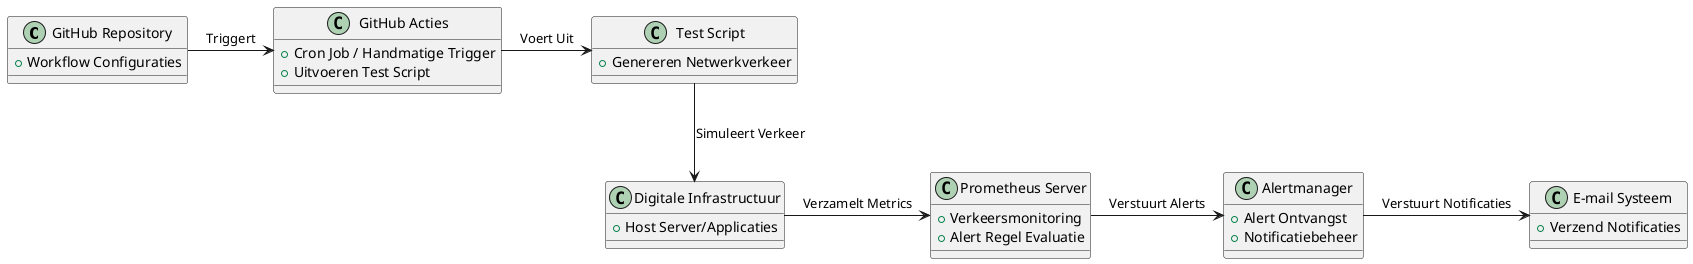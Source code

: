 @startuml
!define RECTANGLE class

RECTANGLE "GitHub Repository" {
  +Workflow Configuraties
}

RECTANGLE "GitHub Acties" {
  +Cron Job / Handmatige Trigger
  +Uitvoeren Test Script
}

RECTANGLE "Test Script" {
  +Genereren Netwerkverkeer
}

RECTANGLE "Digitale Infrastructuur" {
  +Host Server/Applicaties
}

RECTANGLE "Prometheus Server" {
  +Verkeersmonitoring
  +Alert Regel Evaluatie
}

RECTANGLE "Alertmanager" {
  +Alert Ontvangst
  +Notificatiebeheer
}

RECTANGLE "E-mail Systeem" {
  +Verzend Notificaties
}

"GitHub Repository" -right-> "GitHub Acties" : Triggert
"GitHub Acties" -right-> "Test Script" : Voert Uit
"Test Script" -down-> "Digitale Infrastructuur" : Simuleert Verkeer
"Digitale Infrastructuur" -right-> "Prometheus Server" : Verzamelt Metrics
"Prometheus Server" -right-> "Alertmanager" : Verstuurt Alerts
"Alertmanager" -right-> "E-mail Systeem" : Verstuurt Notificaties

@enduml
